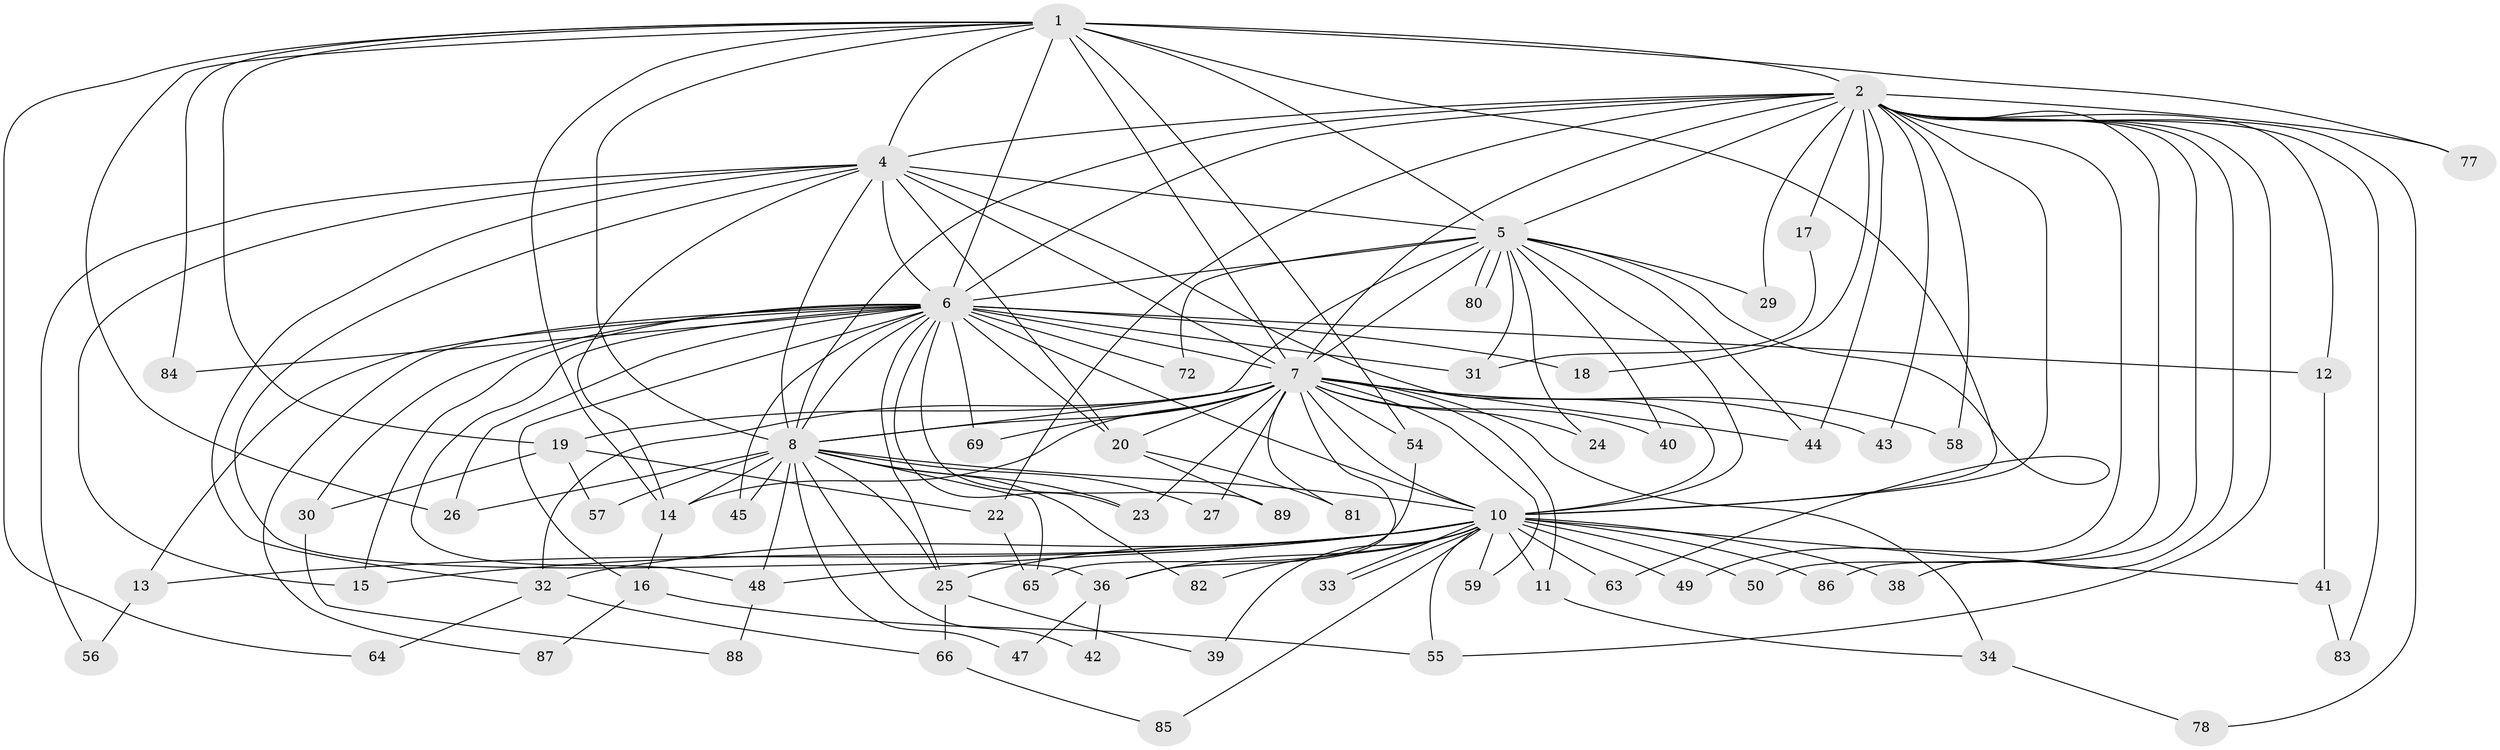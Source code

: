 // Generated by graph-tools (version 1.1) at 2025/23/03/03/25 07:23:44]
// undirected, 67 vertices, 159 edges
graph export_dot {
graph [start="1"]
  node [color=gray90,style=filled];
  1 [super="+61"];
  2 [super="+3"];
  4 [super="+73"];
  5 [super="+62"];
  6 [super="+79"];
  7 [super="+9"];
  8 [super="+71"];
  10 [super="+21"];
  11;
  12;
  13;
  14 [super="+35"];
  15;
  16;
  17;
  18;
  19 [super="+52"];
  20 [super="+46"];
  22;
  23 [super="+68"];
  24;
  25 [super="+53"];
  26 [super="+74"];
  27 [super="+28"];
  29;
  30;
  31 [super="+37"];
  32 [super="+75"];
  33;
  34 [super="+67"];
  36 [super="+70"];
  38;
  39;
  40;
  41;
  42;
  43;
  44;
  45;
  47;
  48;
  49 [super="+51"];
  50;
  54;
  55 [super="+60"];
  56;
  57;
  58;
  59;
  63;
  64;
  65 [super="+76"];
  66;
  69;
  72;
  77;
  78;
  80;
  81;
  82;
  83;
  84;
  85;
  86;
  87;
  88;
  89;
  1 -- 2 [weight=2];
  1 -- 4;
  1 -- 5;
  1 -- 6;
  1 -- 7 [weight=2];
  1 -- 8;
  1 -- 10;
  1 -- 19;
  1 -- 26;
  1 -- 54;
  1 -- 64;
  1 -- 77;
  1 -- 84;
  1 -- 14;
  2 -- 4 [weight=2];
  2 -- 5 [weight=2];
  2 -- 6 [weight=2];
  2 -- 7 [weight=4];
  2 -- 8 [weight=2];
  2 -- 10 [weight=2];
  2 -- 12;
  2 -- 29;
  2 -- 43;
  2 -- 44;
  2 -- 49;
  2 -- 58;
  2 -- 77;
  2 -- 78;
  2 -- 83;
  2 -- 17;
  2 -- 18;
  2 -- 22;
  2 -- 86;
  2 -- 38;
  2 -- 50;
  2 -- 55;
  4 -- 5;
  4 -- 6;
  4 -- 7 [weight=2];
  4 -- 8 [weight=2];
  4 -- 10;
  4 -- 14;
  4 -- 32;
  4 -- 36;
  4 -- 56;
  4 -- 15;
  4 -- 20;
  5 -- 6;
  5 -- 7 [weight=2];
  5 -- 8;
  5 -- 10;
  5 -- 24;
  5 -- 29;
  5 -- 31;
  5 -- 40;
  5 -- 63;
  5 -- 72;
  5 -- 80;
  5 -- 80;
  5 -- 44;
  6 -- 7 [weight=2];
  6 -- 8;
  6 -- 10 [weight=2];
  6 -- 12;
  6 -- 13;
  6 -- 15;
  6 -- 16;
  6 -- 18;
  6 -- 20;
  6 -- 26;
  6 -- 30;
  6 -- 31;
  6 -- 45;
  6 -- 69;
  6 -- 72;
  6 -- 84;
  6 -- 87;
  6 -- 89;
  6 -- 48;
  6 -- 23;
  6 -- 25;
  7 -- 8 [weight=2];
  7 -- 10 [weight=2];
  7 -- 20;
  7 -- 24;
  7 -- 27 [weight=2];
  7 -- 32;
  7 -- 36;
  7 -- 40;
  7 -- 44;
  7 -- 69;
  7 -- 11;
  7 -- 14;
  7 -- 81;
  7 -- 19;
  7 -- 23;
  7 -- 34 [weight=2];
  7 -- 43;
  7 -- 54;
  7 -- 58;
  7 -- 59;
  8 -- 10;
  8 -- 23;
  8 -- 25;
  8 -- 27;
  8 -- 42;
  8 -- 45;
  8 -- 47;
  8 -- 48;
  8 -- 57;
  8 -- 82;
  8 -- 65;
  8 -- 14;
  8 -- 26;
  10 -- 11;
  10 -- 13;
  10 -- 15;
  10 -- 25;
  10 -- 33;
  10 -- 33;
  10 -- 38;
  10 -- 39;
  10 -- 41;
  10 -- 48;
  10 -- 49 [weight=2];
  10 -- 50;
  10 -- 55;
  10 -- 59;
  10 -- 63;
  10 -- 82;
  10 -- 85;
  10 -- 86;
  10 -- 36;
  10 -- 32;
  11 -- 34;
  12 -- 41;
  13 -- 56;
  14 -- 16;
  16 -- 87;
  16 -- 55;
  17 -- 31;
  19 -- 30;
  19 -- 57;
  19 -- 22;
  20 -- 89;
  20 -- 81;
  22 -- 65;
  25 -- 39;
  25 -- 66;
  30 -- 88;
  32 -- 64;
  32 -- 66;
  34 -- 78;
  36 -- 42;
  36 -- 47;
  41 -- 83;
  48 -- 88;
  54 -- 65;
  66 -- 85;
}
